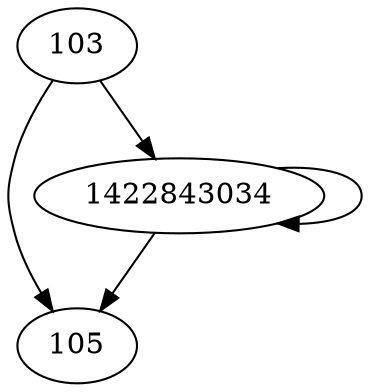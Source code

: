 digraph  {
105;
1422843034;
103;
1422843034 -> 105;
1422843034 -> 1422843034;
103 -> 1422843034;
103 -> 105;
}
